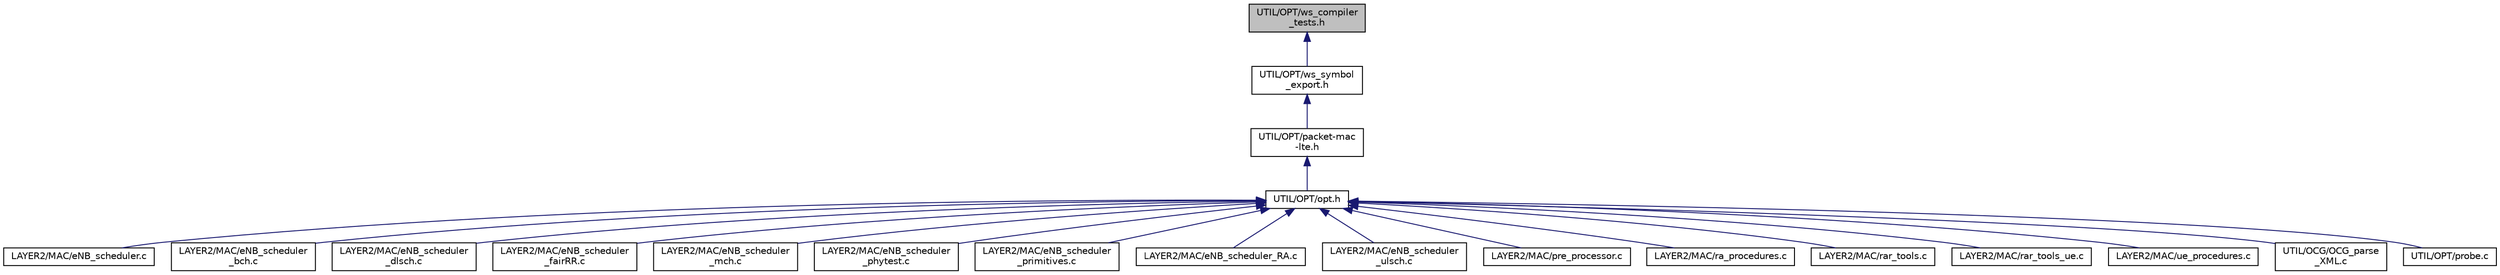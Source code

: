 digraph "UTIL/OPT/ws_compiler_tests.h"
{
 // LATEX_PDF_SIZE
  edge [fontname="Helvetica",fontsize="10",labelfontname="Helvetica",labelfontsize="10"];
  node [fontname="Helvetica",fontsize="10",shape=record];
  Node1 [label="UTIL/OPT/ws_compiler\l_tests.h",height=0.2,width=0.4,color="black", fillcolor="grey75", style="filled", fontcolor="black",tooltip=" "];
  Node1 -> Node2 [dir="back",color="midnightblue",fontsize="10",style="solid",fontname="Helvetica"];
  Node2 [label="UTIL/OPT/ws_symbol\l_export.h",height=0.2,width=0.4,color="black", fillcolor="white", style="filled",URL="$ws__symbol__export_8h.html",tooltip=" "];
  Node2 -> Node3 [dir="back",color="midnightblue",fontsize="10",style="solid",fontname="Helvetica"];
  Node3 [label="UTIL/OPT/packet-mac\l-lte.h",height=0.2,width=0.4,color="black", fillcolor="white", style="filled",URL="$packet-mac-lte_8h.html",tooltip=" "];
  Node3 -> Node4 [dir="back",color="midnightblue",fontsize="10",style="solid",fontname="Helvetica"];
  Node4 [label="UTIL/OPT/opt.h",height=0.2,width=0.4,color="black", fillcolor="white", style="filled",URL="$opt_8h.html",tooltip=" "];
  Node4 -> Node5 [dir="back",color="midnightblue",fontsize="10",style="solid",fontname="Helvetica"];
  Node5 [label="LAYER2/MAC/eNB_scheduler.c",height=0.2,width=0.4,color="black", fillcolor="white", style="filled",URL="$eNB__scheduler_8c.html",tooltip="eNB scheduler top level function operates on per subframe basis"];
  Node4 -> Node6 [dir="back",color="midnightblue",fontsize="10",style="solid",fontname="Helvetica"];
  Node6 [label="LAYER2/MAC/eNB_scheduler\l_bch.c",height=0.2,width=0.4,color="black", fillcolor="white", style="filled",URL="$eNB__scheduler__bch_8c.html",tooltip="procedures related to eNB for the BCH transport channel"];
  Node4 -> Node7 [dir="back",color="midnightblue",fontsize="10",style="solid",fontname="Helvetica"];
  Node7 [label="LAYER2/MAC/eNB_scheduler\l_dlsch.c",height=0.2,width=0.4,color="black", fillcolor="white", style="filled",URL="$eNB__scheduler__dlsch_8c.html",tooltip="procedures related to eNB for the DLSCH transport channel"];
  Node4 -> Node8 [dir="back",color="midnightblue",fontsize="10",style="solid",fontname="Helvetica"];
  Node8 [label="LAYER2/MAC/eNB_scheduler\l_fairRR.c",height=0.2,width=0.4,color="black", fillcolor="white", style="filled",URL="$eNB__scheduler__fairRR_8c.html",tooltip=" "];
  Node4 -> Node9 [dir="back",color="midnightblue",fontsize="10",style="solid",fontname="Helvetica"];
  Node9 [label="LAYER2/MAC/eNB_scheduler\l_mch.c",height=0.2,width=0.4,color="black", fillcolor="white", style="filled",URL="$eNB__scheduler__mch_8c.html",tooltip="procedures related to eNB for the MCH transport channel"];
  Node4 -> Node10 [dir="back",color="midnightblue",fontsize="10",style="solid",fontname="Helvetica"];
  Node10 [label="LAYER2/MAC/eNB_scheduler\l_phytest.c",height=0.2,width=0.4,color="black", fillcolor="white", style="filled",URL="$eNB__scheduler__phytest_8c.html",tooltip=" "];
  Node4 -> Node11 [dir="back",color="midnightblue",fontsize="10",style="solid",fontname="Helvetica"];
  Node11 [label="LAYER2/MAC/eNB_scheduler\l_primitives.c",height=0.2,width=0.4,color="black", fillcolor="white", style="filled",URL="$eNB__scheduler__primitives_8c.html",tooltip="primitives used by eNB for BCH, RACH, ULSCH, DLSCH scheduling"];
  Node4 -> Node12 [dir="back",color="midnightblue",fontsize="10",style="solid",fontname="Helvetica"];
  Node12 [label="LAYER2/MAC/eNB_scheduler_RA.c",height=0.2,width=0.4,color="black", fillcolor="white", style="filled",URL="$eNB__scheduler__RA_8c.html",tooltip="primitives used for random access"];
  Node4 -> Node13 [dir="back",color="midnightblue",fontsize="10",style="solid",fontname="Helvetica"];
  Node13 [label="LAYER2/MAC/eNB_scheduler\l_ulsch.c",height=0.2,width=0.4,color="black", fillcolor="white", style="filled",URL="$eNB__scheduler__ulsch_8c.html",tooltip="eNB procedures for the ULSCH transport channel"];
  Node4 -> Node14 [dir="back",color="midnightblue",fontsize="10",style="solid",fontname="Helvetica"];
  Node14 [label="LAYER2/MAC/pre_processor.c",height=0.2,width=0.4,color="black", fillcolor="white", style="filled",URL="$pre__processor_8c.html",tooltip="eNB scheduler preprocessing fuction prior to scheduling"];
  Node4 -> Node15 [dir="back",color="midnightblue",fontsize="10",style="solid",fontname="Helvetica"];
  Node15 [label="LAYER2/MAC/ra_procedures.c",height=0.2,width=0.4,color="black", fillcolor="white", style="filled",URL="$ra__procedures_8c.html",tooltip="Routines for UE MAC-layer Random-access procedures (36.321) V8.6 2009-03."];
  Node4 -> Node16 [dir="back",color="midnightblue",fontsize="10",style="solid",fontname="Helvetica"];
  Node16 [label="LAYER2/MAC/rar_tools.c",height=0.2,width=0.4,color="black", fillcolor="white", style="filled",URL="$rar__tools_8c.html",tooltip="random access tools"];
  Node4 -> Node17 [dir="back",color="midnightblue",fontsize="10",style="solid",fontname="Helvetica"];
  Node17 [label="LAYER2/MAC/rar_tools_ue.c",height=0.2,width=0.4,color="black", fillcolor="white", style="filled",URL="$rar__tools__ue_8c.html",tooltip=" "];
  Node4 -> Node18 [dir="back",color="midnightblue",fontsize="10",style="solid",fontname="Helvetica"];
  Node18 [label="LAYER2/MAC/ue_procedures.c",height=0.2,width=0.4,color="black", fillcolor="white", style="filled",URL="$ue__procedures_8c.html",tooltip=" "];
  Node4 -> Node19 [dir="back",color="midnightblue",fontsize="10",style="solid",fontname="Helvetica"];
  Node19 [label="UTIL/OCG/OCG_parse\l_XML.c",height=0.2,width=0.4,color="black", fillcolor="white", style="filled",URL="$OCG__parse__XML_8c.html",tooltip="Parse the content of the XML configuration file."];
  Node4 -> Node20 [dir="back",color="midnightblue",fontsize="10",style="solid",fontname="Helvetica"];
  Node20 [label="UTIL/OPT/probe.c",height=0.2,width=0.4,color="black", fillcolor="white", style="filled",URL="$probe_8c.html",tooltip=" "];
}
